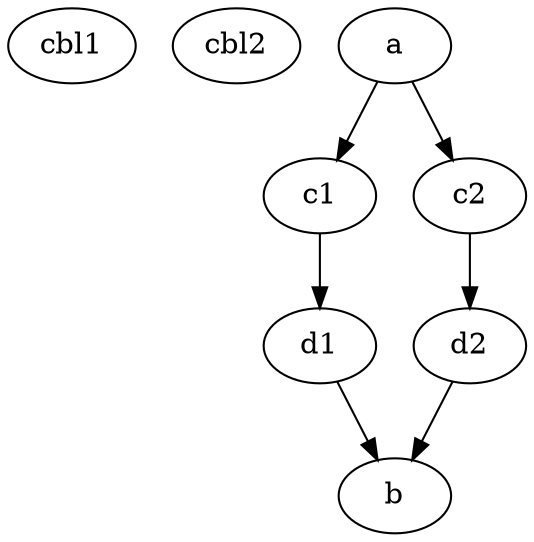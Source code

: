 digraph {
	cbl1 [ini="cable.ini" condition="10<=f<=30" action="from action import do\ndo('f', 30)"]
	cbl2 [ini="10dB.ini"  condition="f>30" action="from action import do\ndo('f', 30)"]

	c1 -> d1 [dev=cbl1 what="S21"]
	a -> c1 
	a -> c2
	c2 -> d2 [dev=cbl2 what="S21"]
	d1 -> b
	d2 -> b
}